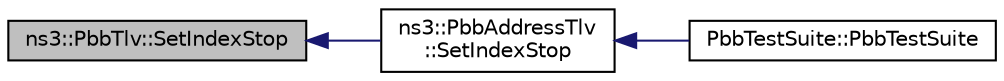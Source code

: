 digraph "ns3::PbbTlv::SetIndexStop"
{
  edge [fontname="Helvetica",fontsize="10",labelfontname="Helvetica",labelfontsize="10"];
  node [fontname="Helvetica",fontsize="10",shape=record];
  rankdir="LR";
  Node1 [label="ns3::PbbTlv::SetIndexStop",height=0.2,width=0.4,color="black", fillcolor="grey75", style="filled", fontcolor="black"];
  Node1 -> Node2 [dir="back",color="midnightblue",fontsize="10",style="solid"];
  Node2 [label="ns3::PbbAddressTlv\l::SetIndexStop",height=0.2,width=0.4,color="black", fillcolor="white", style="filled",URL="$d7/d87/classns3_1_1PbbAddressTlv.html#af37ebd0d99b8b894fee7cca449d7adb9",tooltip="Sets the index of the last address in the associated address block that this address TLV applies to..."];
  Node2 -> Node3 [dir="back",color="midnightblue",fontsize="10",style="solid"];
  Node3 [label="PbbTestSuite::PbbTestSuite",height=0.2,width=0.4,color="black", fillcolor="white", style="filled",URL="$d8/d00/classPbbTestSuite.html#accf2ac0c93fc17ab488c419367b76590"];
}
